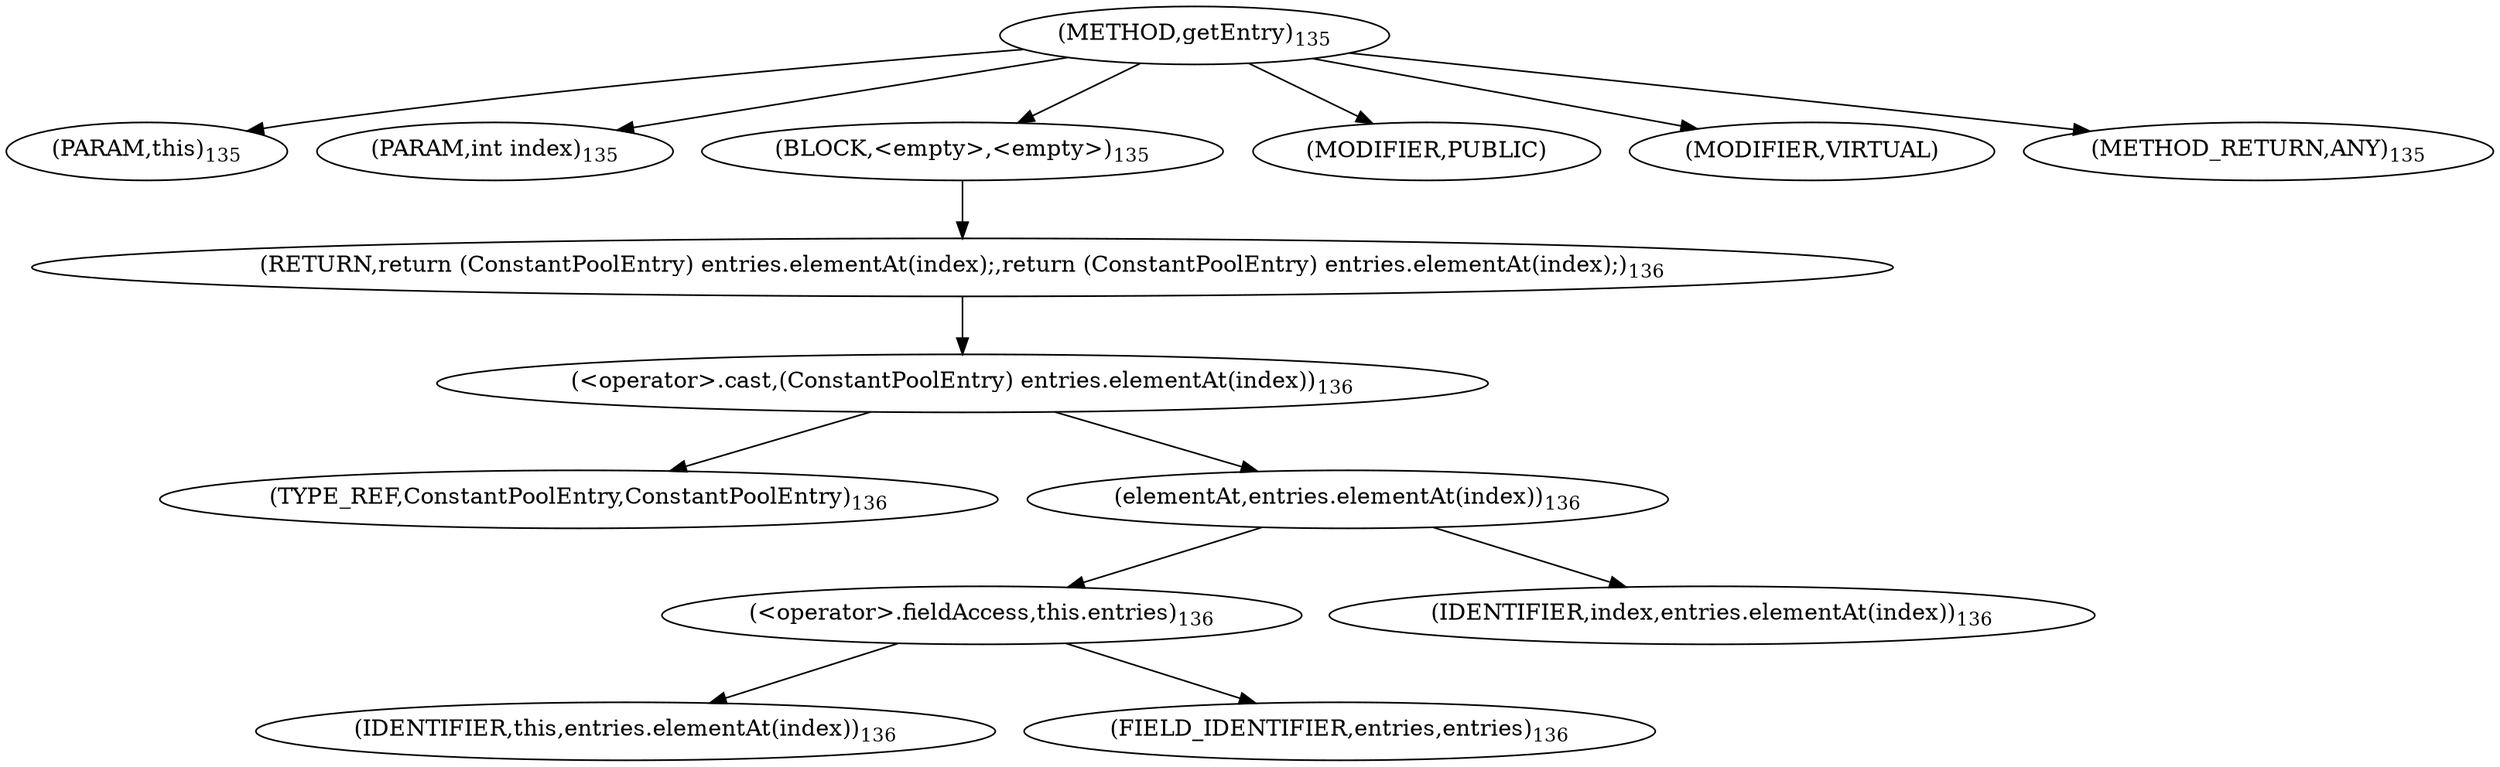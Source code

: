 digraph "getEntry" {  
"220" [label = <(METHOD,getEntry)<SUB>135</SUB>> ]
"221" [label = <(PARAM,this)<SUB>135</SUB>> ]
"222" [label = <(PARAM,int index)<SUB>135</SUB>> ]
"223" [label = <(BLOCK,&lt;empty&gt;,&lt;empty&gt;)<SUB>135</SUB>> ]
"224" [label = <(RETURN,return (ConstantPoolEntry) entries.elementAt(index);,return (ConstantPoolEntry) entries.elementAt(index);)<SUB>136</SUB>> ]
"225" [label = <(&lt;operator&gt;.cast,(ConstantPoolEntry) entries.elementAt(index))<SUB>136</SUB>> ]
"226" [label = <(TYPE_REF,ConstantPoolEntry,ConstantPoolEntry)<SUB>136</SUB>> ]
"227" [label = <(elementAt,entries.elementAt(index))<SUB>136</SUB>> ]
"228" [label = <(&lt;operator&gt;.fieldAccess,this.entries)<SUB>136</SUB>> ]
"229" [label = <(IDENTIFIER,this,entries.elementAt(index))<SUB>136</SUB>> ]
"230" [label = <(FIELD_IDENTIFIER,entries,entries)<SUB>136</SUB>> ]
"231" [label = <(IDENTIFIER,index,entries.elementAt(index))<SUB>136</SUB>> ]
"232" [label = <(MODIFIER,PUBLIC)> ]
"233" [label = <(MODIFIER,VIRTUAL)> ]
"234" [label = <(METHOD_RETURN,ANY)<SUB>135</SUB>> ]
  "220" -> "221" 
  "220" -> "222" 
  "220" -> "223" 
  "220" -> "232" 
  "220" -> "233" 
  "220" -> "234" 
  "223" -> "224" 
  "224" -> "225" 
  "225" -> "226" 
  "225" -> "227" 
  "227" -> "228" 
  "227" -> "231" 
  "228" -> "229" 
  "228" -> "230" 
}
